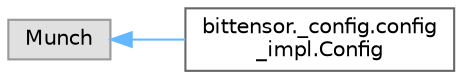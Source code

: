 digraph "Graphical Class Hierarchy"
{
 // LATEX_PDF_SIZE
  bgcolor="transparent";
  edge [fontname=Helvetica,fontsize=10,labelfontname=Helvetica,labelfontsize=10];
  node [fontname=Helvetica,fontsize=10,shape=box,height=0.2,width=0.4];
  rankdir="LR";
  Node0 [label="Munch",height=0.2,width=0.4,color="grey60", fillcolor="#E0E0E0", style="filled",tooltip=" "];
  Node0 -> Node1 [dir="back",color="steelblue1",style="solid"];
  Node1 [label="bittensor._config.config\l_impl.Config",height=0.2,width=0.4,color="grey40", fillcolor="white", style="filled",URL="$classbittensor_1_1__config_1_1config__impl_1_1_config.html",tooltip=" "];
}
